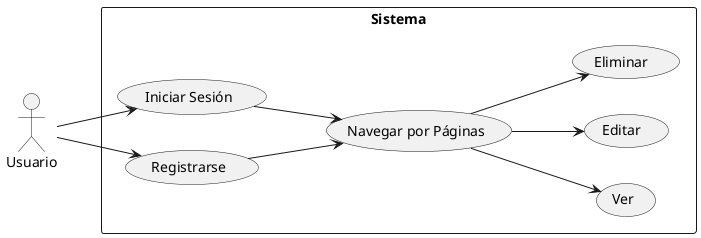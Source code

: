 @startuml
left to right direction

actor Usuario as User

rectangle "Sistema" {
  usecase "Iniciar Sesión" as UC1
  usecase "Registrarse" as UC2
  usecase "Ver " as UC3
  usecase "Editar " as UC4
  usecase "Eliminar " as UC5
  usecase "Navegar por Páginas" as UC6
}

User --> UC1
User --> UC2
UC1 --> UC6
UC2 --> UC6

UC6 --> UC4
UC6 --> UC5
UC6 --> UC3

@enduml
